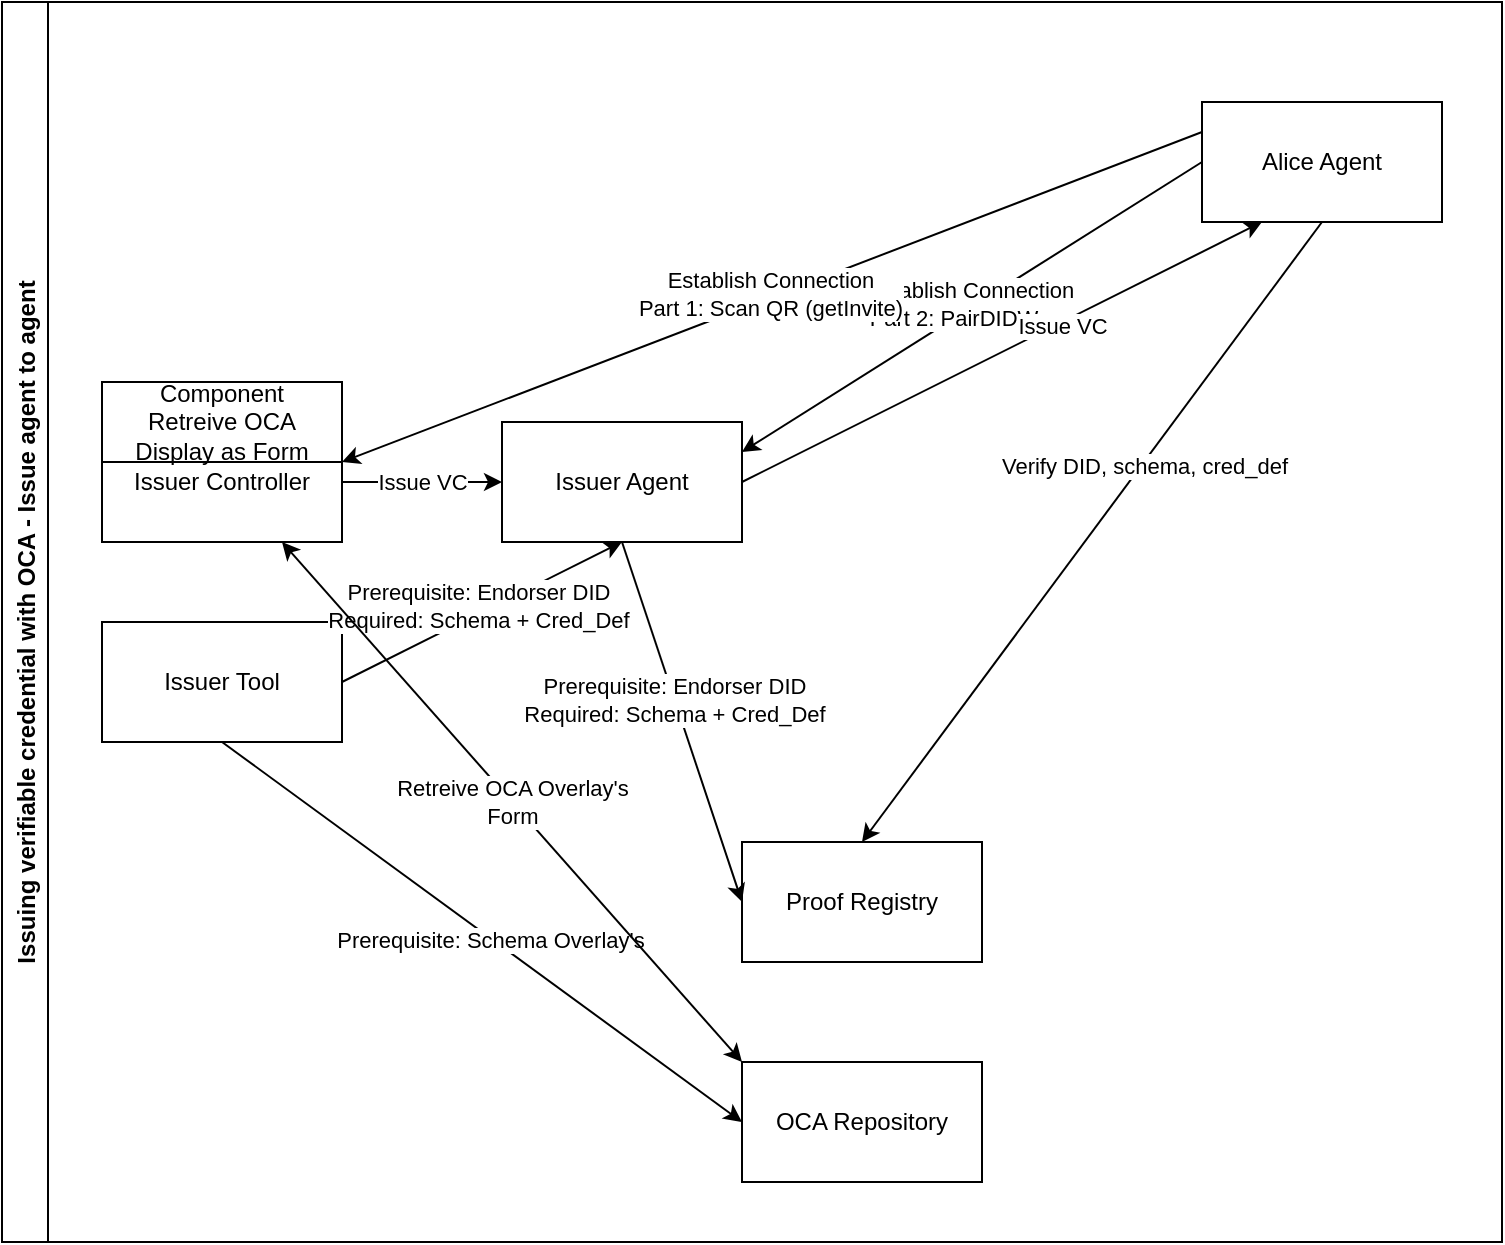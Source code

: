 <mxfile version="16.6.4" type="github">
  <diagram id="JVMwpuu2cR9tLNL-XiG2" name="Page-1">
    <mxGraphModel dx="1426" dy="745" grid="1" gridSize="10" guides="1" tooltips="1" connect="1" arrows="1" fold="1" page="1" pageScale="1" pageWidth="1169" pageHeight="827" math="0" shadow="0">
      <root>
        <mxCell id="0" />
        <mxCell id="1" parent="0" />
        <mxCell id="1yqwH4SOmqNWXLaImxOB-1" value="Issue VC" style="edgeStyle=orthogonalEdgeStyle;rounded=0;orthogonalLoop=1;jettySize=auto;html=1;exitX=1;exitY=0.5;exitDx=0;exitDy=0;entryX=0;entryY=0.5;entryDx=0;entryDy=0;" edge="1" parent="1" source="1yqwH4SOmqNWXLaImxOB-2" target="1yqwH4SOmqNWXLaImxOB-3">
          <mxGeometry relative="1" as="geometry" />
        </mxCell>
        <mxCell id="1yqwH4SOmqNWXLaImxOB-2" value="Issuer Controller" style="rounded=0;whiteSpace=wrap;html=1;" vertex="1" parent="1">
          <mxGeometry x="170" y="350" width="120" height="60" as="geometry" />
        </mxCell>
        <mxCell id="1yqwH4SOmqNWXLaImxOB-3" value="Issuer Agent" style="rounded=0;whiteSpace=wrap;html=1;" vertex="1" parent="1">
          <mxGeometry x="370" y="350" width="120" height="60" as="geometry" />
        </mxCell>
        <mxCell id="1yqwH4SOmqNWXLaImxOB-4" value="Proof Registry" style="rounded=0;whiteSpace=wrap;html=1;" vertex="1" parent="1">
          <mxGeometry x="490" y="560" width="120" height="60" as="geometry" />
        </mxCell>
        <mxCell id="1yqwH4SOmqNWXLaImxOB-5" value="" style="endArrow=classic;html=1;rounded=0;exitX=0.5;exitY=1;exitDx=0;exitDy=0;entryX=0;entryY=0.5;entryDx=0;entryDy=0;" edge="1" parent="1" source="1yqwH4SOmqNWXLaImxOB-3" target="1yqwH4SOmqNWXLaImxOB-4">
          <mxGeometry width="50" height="50" relative="1" as="geometry">
            <mxPoint x="570" y="510" as="sourcePoint" />
            <mxPoint x="620" y="460" as="targetPoint" />
          </mxGeometry>
        </mxCell>
        <mxCell id="1yqwH4SOmqNWXLaImxOB-6" value="Prerequisite: Endorser DID&lt;br&gt;Required: Schema + Cred_Def" style="edgeLabel;html=1;align=center;verticalAlign=middle;resizable=0;points=[];" vertex="1" connectable="0" parent="1yqwH4SOmqNWXLaImxOB-5">
          <mxGeometry x="-0.127" y="-1" relative="1" as="geometry">
            <mxPoint as="offset" />
          </mxGeometry>
        </mxCell>
        <mxCell id="1yqwH4SOmqNWXLaImxOB-7" value="OCA Repository" style="rounded=0;whiteSpace=wrap;html=1;" vertex="1" parent="1">
          <mxGeometry x="490" y="670" width="120" height="60" as="geometry" />
        </mxCell>
        <mxCell id="1yqwH4SOmqNWXLaImxOB-8" value="" style="endArrow=classic;html=1;rounded=0;entryX=0;entryY=0.5;entryDx=0;entryDy=0;exitX=0.5;exitY=1;exitDx=0;exitDy=0;" edge="1" parent="1" source="1yqwH4SOmqNWXLaImxOB-10" target="1yqwH4SOmqNWXLaImxOB-7">
          <mxGeometry width="50" height="50" relative="1" as="geometry">
            <mxPoint x="250" y="510" as="sourcePoint" />
            <mxPoint x="620" y="460" as="targetPoint" />
          </mxGeometry>
        </mxCell>
        <mxCell id="1yqwH4SOmqNWXLaImxOB-9" value="Prerequisite: Schema Overlay&#39;s" style="edgeLabel;html=1;align=center;verticalAlign=middle;resizable=0;points=[];" vertex="1" connectable="0" parent="1yqwH4SOmqNWXLaImxOB-8">
          <mxGeometry x="0.03" y="-1" relative="1" as="geometry">
            <mxPoint as="offset" />
          </mxGeometry>
        </mxCell>
        <mxCell id="1yqwH4SOmqNWXLaImxOB-10" value="Issuer Tool" style="rounded=0;whiteSpace=wrap;html=1;" vertex="1" parent="1">
          <mxGeometry x="170" y="450" width="120" height="60" as="geometry" />
        </mxCell>
        <mxCell id="1yqwH4SOmqNWXLaImxOB-11" value="" style="endArrow=classic;html=1;rounded=0;exitX=1;exitY=0.5;exitDx=0;exitDy=0;" edge="1" parent="1" source="1yqwH4SOmqNWXLaImxOB-10">
          <mxGeometry width="50" height="50" relative="1" as="geometry">
            <mxPoint x="570" y="510" as="sourcePoint" />
            <mxPoint x="430" y="410" as="targetPoint" />
          </mxGeometry>
        </mxCell>
        <mxCell id="1yqwH4SOmqNWXLaImxOB-12" value="Prerequisite: Endorser DID&lt;br&gt;Required: Schema + Cred_Def" style="edgeLabel;html=1;align=center;verticalAlign=middle;resizable=0;points=[];" vertex="1" connectable="0" parent="1yqwH4SOmqNWXLaImxOB-11">
          <mxGeometry x="-0.006" y="4" relative="1" as="geometry">
            <mxPoint as="offset" />
          </mxGeometry>
        </mxCell>
        <mxCell id="1yqwH4SOmqNWXLaImxOB-13" value="Retreive OCA Overlay&#39;s&lt;br&gt;Form" style="endArrow=classic;startArrow=classic;html=1;rounded=0;exitX=0.75;exitY=1;exitDx=0;exitDy=0;entryX=0;entryY=0;entryDx=0;entryDy=0;" edge="1" parent="1" source="1yqwH4SOmqNWXLaImxOB-2" target="1yqwH4SOmqNWXLaImxOB-7">
          <mxGeometry width="50" height="50" relative="1" as="geometry">
            <mxPoint x="570" y="500" as="sourcePoint" />
            <mxPoint x="620" y="450" as="targetPoint" />
          </mxGeometry>
        </mxCell>
        <mxCell id="1yqwH4SOmqNWXLaImxOB-14" value="" style="endArrow=classic;html=1;rounded=0;exitX=0;exitY=0.5;exitDx=0;exitDy=0;entryX=1;entryY=0.25;entryDx=0;entryDy=0;" edge="1" parent="1" source="1yqwH4SOmqNWXLaImxOB-16" target="1yqwH4SOmqNWXLaImxOB-3">
          <mxGeometry width="50" height="50" relative="1" as="geometry">
            <mxPoint x="730" y="260" as="sourcePoint" />
            <mxPoint x="650" y="380" as="targetPoint" />
          </mxGeometry>
        </mxCell>
        <mxCell id="1yqwH4SOmqNWXLaImxOB-15" value="Establish Connection&lt;br&gt;Part 2: PairDIDWyse" style="edgeLabel;html=1;align=center;verticalAlign=middle;resizable=0;points=[];" vertex="1" connectable="0" parent="1yqwH4SOmqNWXLaImxOB-14">
          <mxGeometry x="0.002" y="-2" relative="1" as="geometry">
            <mxPoint as="offset" />
          </mxGeometry>
        </mxCell>
        <mxCell id="1yqwH4SOmqNWXLaImxOB-18" value="" style="endArrow=classic;html=1;rounded=0;exitX=1;exitY=0.5;exitDx=0;exitDy=0;entryX=0.25;entryY=1;entryDx=0;entryDy=0;" edge="1" parent="1" source="1yqwH4SOmqNWXLaImxOB-3" target="1yqwH4SOmqNWXLaImxOB-16">
          <mxGeometry width="50" height="50" relative="1" as="geometry">
            <mxPoint x="530" y="420" as="sourcePoint" />
            <mxPoint x="580" y="370" as="targetPoint" />
          </mxGeometry>
        </mxCell>
        <mxCell id="1yqwH4SOmqNWXLaImxOB-19" value="Issue VC" style="edgeLabel;html=1;align=center;verticalAlign=middle;resizable=0;points=[];" vertex="1" connectable="0" parent="1yqwH4SOmqNWXLaImxOB-18">
          <mxGeometry x="0.225" y="-1" relative="1" as="geometry">
            <mxPoint as="offset" />
          </mxGeometry>
        </mxCell>
        <mxCell id="1yqwH4SOmqNWXLaImxOB-20" value="" style="endArrow=classic;html=1;rounded=0;exitX=0;exitY=0.25;exitDx=0;exitDy=0;entryX=1;entryY=1;entryDx=0;entryDy=0;" edge="1" parent="1" source="1yqwH4SOmqNWXLaImxOB-16" target="1yqwH4SOmqNWXLaImxOB-23">
          <mxGeometry width="50" height="50" relative="1" as="geometry">
            <mxPoint x="730" y="230" as="sourcePoint" />
            <mxPoint x="500" y="375" as="targetPoint" />
          </mxGeometry>
        </mxCell>
        <mxCell id="1yqwH4SOmqNWXLaImxOB-21" value="Establish Connection&lt;br&gt;Part 1: Scan QR (getInvite)" style="edgeLabel;html=1;align=center;verticalAlign=middle;resizable=0;points=[];" vertex="1" connectable="0" parent="1yqwH4SOmqNWXLaImxOB-20">
          <mxGeometry x="0.002" y="-2" relative="1" as="geometry">
            <mxPoint as="offset" />
          </mxGeometry>
        </mxCell>
        <mxCell id="1yqwH4SOmqNWXLaImxOB-23" value="Component&lt;br&gt;Retreive OCA&lt;br&gt;Display as Form" style="rounded=0;whiteSpace=wrap;html=1;" vertex="1" parent="1">
          <mxGeometry x="170" y="330" width="120" height="40" as="geometry" />
        </mxCell>
        <mxCell id="1yqwH4SOmqNWXLaImxOB-24" value="Issuing verifiable credential with OCA - Issue agent to agent" style="swimlane;horizontal=0;" vertex="1" parent="1">
          <mxGeometry x="120" y="140" width="750" height="620" as="geometry" />
        </mxCell>
        <mxCell id="1yqwH4SOmqNWXLaImxOB-16" value="Alice Agent" style="rounded=0;whiteSpace=wrap;html=1;" vertex="1" parent="1yqwH4SOmqNWXLaImxOB-24">
          <mxGeometry x="600" y="50" width="120" height="60" as="geometry" />
        </mxCell>
        <mxCell id="1yqwH4SOmqNWXLaImxOB-29" value="" style="endArrow=classic;html=1;rounded=0;exitX=0.5;exitY=1;exitDx=0;exitDy=0;entryX=0.5;entryY=0;entryDx=0;entryDy=0;" edge="1" parent="1" source="1yqwH4SOmqNWXLaImxOB-16" target="1yqwH4SOmqNWXLaImxOB-4">
          <mxGeometry width="50" height="50" relative="1" as="geometry">
            <mxPoint x="590" y="530" as="sourcePoint" />
            <mxPoint x="640" y="480" as="targetPoint" />
          </mxGeometry>
        </mxCell>
        <mxCell id="1yqwH4SOmqNWXLaImxOB-30" value="Verify DID, schema, cred_def" style="edgeLabel;html=1;align=center;verticalAlign=middle;resizable=0;points=[];" vertex="1" connectable="0" parent="1yqwH4SOmqNWXLaImxOB-29">
          <mxGeometry x="-0.216" relative="1" as="geometry">
            <mxPoint x="1" as="offset" />
          </mxGeometry>
        </mxCell>
      </root>
    </mxGraphModel>
  </diagram>
</mxfile>
